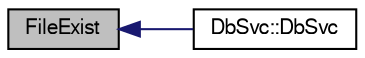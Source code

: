 digraph "FileExist"
{
  bgcolor="transparent";
  edge [fontname="FreeSans",fontsize="10",labelfontname="FreeSans",labelfontsize="10"];
  node [fontname="FreeSans",fontsize="10",shape=record];
  rankdir="LR";
  Node1 [label="FileExist",height=0.2,width=0.4,color="black", fillcolor="grey75", style="filled" fontcolor="black"];
  Node1 -> Node2 [dir="back",color="midnightblue",fontsize="10",style="solid",fontname="FreeSans"];
  Node2 [label="DbSvc::DbSvc",height=0.2,width=0.4,color="black",URL="$d2/da4/classDbSvc.html#a5f328abc1cca706bc49a9856a83fb540"];
}
